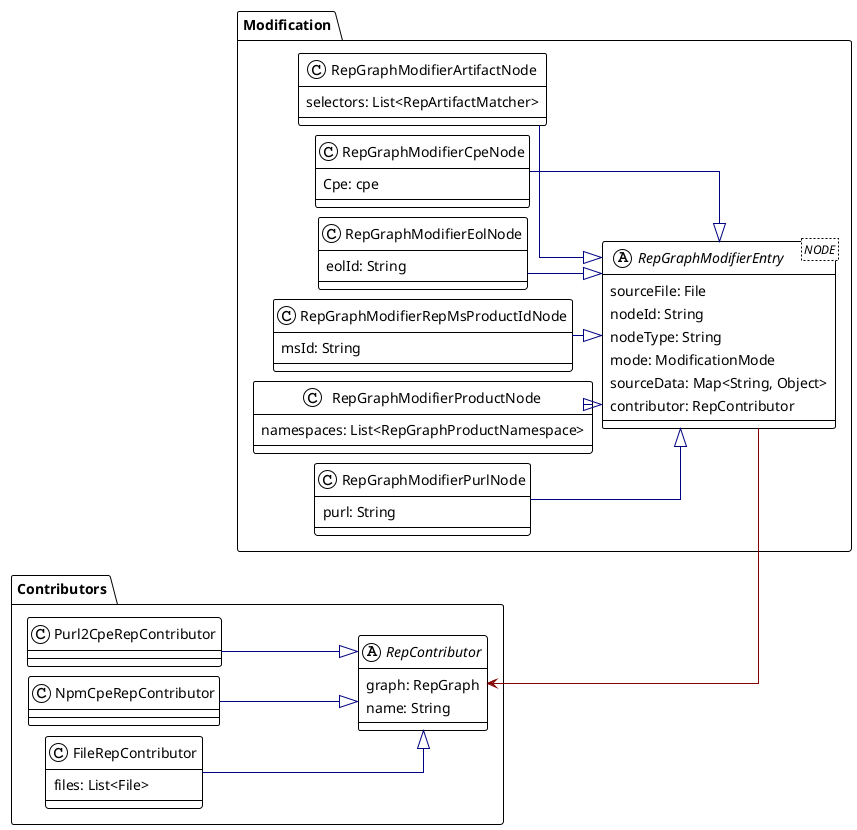 @startuml

!theme plain
left to right direction
skinparam linetype ortho
skinparam nodesep 10
skinparam ranksep 10
skinparam Padding 2

package "Modification" {
    abstract class RepGraphModifierEntry<NODE> {
        sourceFile: File
        nodeId: String
        nodeType: String
        mode: ModificationMode
        sourceData: Map<String, Object>
        contributor: RepContributor
    }
    class RepGraphModifierArtifactNode {
        selectors: List<RepArtifactMatcher>
    }
    class RepGraphModifierCpeNode {
        Cpe: cpe
    }
    class RepGraphModifierEolNode {
        eolId: String
    }
    class RepGraphModifierRepMsProductIdNode {
        msId: String
    }
    class RepGraphModifierProductNode {
        namespaces: List<RepGraphProductNamespace>
    }
    class RepGraphModifierPurlNode {
        purl: String
    }
}

package "Contributors" {
    abstract class RepContributor {
        graph: RepGraph
        name: String
    }
    class Purl2CpeRepContributor
    class NpmCpeRepContributor
    class FileRepContributor {
        files: List<File>
    }
}

RepGraphModifierArtifactNode -[#000082,plain]-^ RepGraphModifierEntry
RepGraphModifierCpeNode -[#000082,plain]-^ RepGraphModifierEntry
RepGraphModifierEolNode -[#000082,plain]-^ RepGraphModifierEntry
RepGraphModifierRepMsProductIdNode -[#000082,plain]-^ RepGraphModifierEntry
RepGraphModifierProductNode -[#000082,plain]-^ RepGraphModifierEntry
RepGraphModifierPurlNode -[#000082,plain]-^ RepGraphModifierEntry
RepContributor <-[#820000,plain]- RepGraphModifierEntry

FileRepContributor -[#000082,plain]-^ RepContributor
NpmCpeRepContributor -[#000082,plain]-^ RepContributor
Purl2CpeRepContributor -[#000082,plain]-^ RepContributor

@enduml
